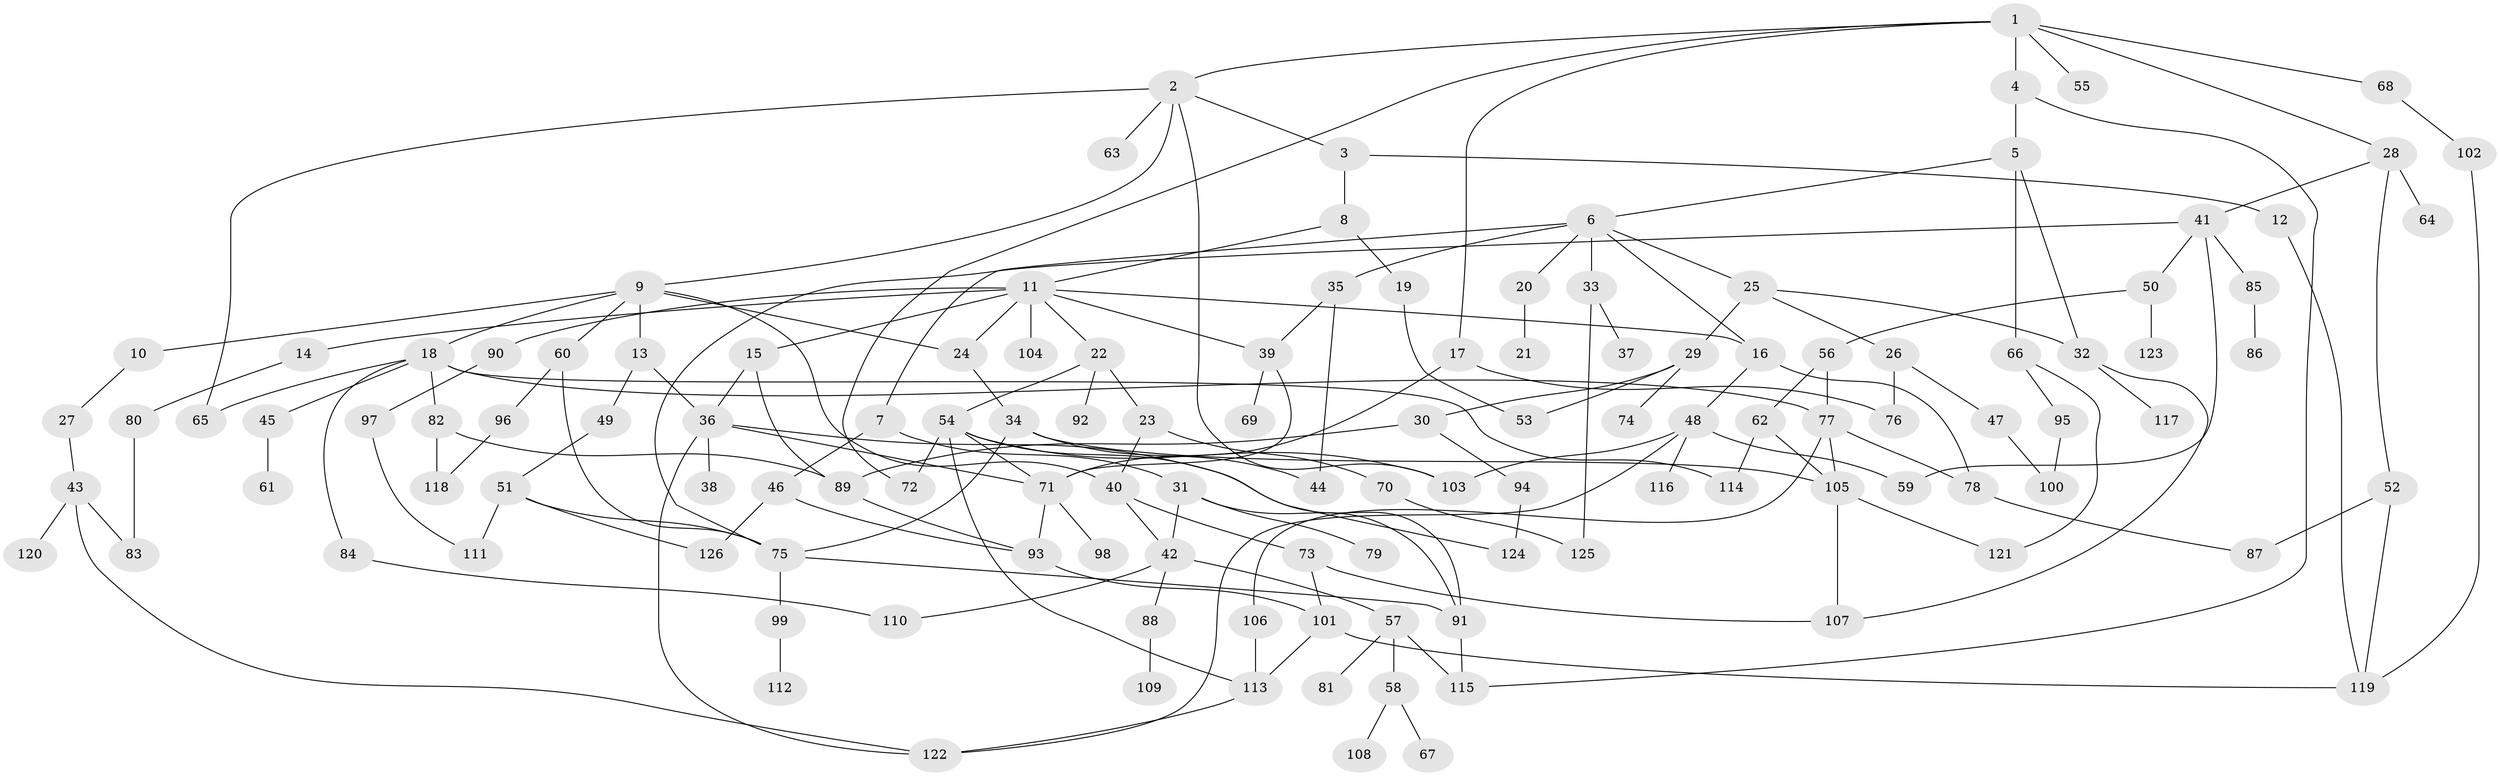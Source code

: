 // Generated by graph-tools (version 1.1) at 2025/49/03/09/25 03:49:26]
// undirected, 126 vertices, 180 edges
graph export_dot {
graph [start="1"]
  node [color=gray90,style=filled];
  1;
  2;
  3;
  4;
  5;
  6;
  7;
  8;
  9;
  10;
  11;
  12;
  13;
  14;
  15;
  16;
  17;
  18;
  19;
  20;
  21;
  22;
  23;
  24;
  25;
  26;
  27;
  28;
  29;
  30;
  31;
  32;
  33;
  34;
  35;
  36;
  37;
  38;
  39;
  40;
  41;
  42;
  43;
  44;
  45;
  46;
  47;
  48;
  49;
  50;
  51;
  52;
  53;
  54;
  55;
  56;
  57;
  58;
  59;
  60;
  61;
  62;
  63;
  64;
  65;
  66;
  67;
  68;
  69;
  70;
  71;
  72;
  73;
  74;
  75;
  76;
  77;
  78;
  79;
  80;
  81;
  82;
  83;
  84;
  85;
  86;
  87;
  88;
  89;
  90;
  91;
  92;
  93;
  94;
  95;
  96;
  97;
  98;
  99;
  100;
  101;
  102;
  103;
  104;
  105;
  106;
  107;
  108;
  109;
  110;
  111;
  112;
  113;
  114;
  115;
  116;
  117;
  118;
  119;
  120;
  121;
  122;
  123;
  124;
  125;
  126;
  1 -- 2;
  1 -- 4;
  1 -- 17;
  1 -- 28;
  1 -- 55;
  1 -- 68;
  1 -- 72;
  2 -- 3;
  2 -- 9;
  2 -- 63;
  2 -- 65;
  2 -- 103;
  3 -- 8;
  3 -- 12;
  4 -- 5;
  4 -- 115;
  5 -- 6;
  5 -- 66;
  5 -- 32;
  6 -- 7;
  6 -- 20;
  6 -- 25;
  6 -- 33;
  6 -- 35;
  6 -- 16;
  7 -- 31;
  7 -- 46;
  8 -- 11;
  8 -- 19;
  9 -- 10;
  9 -- 13;
  9 -- 18;
  9 -- 40;
  9 -- 60;
  9 -- 24;
  10 -- 27;
  11 -- 14;
  11 -- 15;
  11 -- 16;
  11 -- 22;
  11 -- 24;
  11 -- 39;
  11 -- 90;
  11 -- 104;
  12 -- 119;
  13 -- 49;
  13 -- 36;
  14 -- 80;
  15 -- 36;
  15 -- 89;
  16 -- 48;
  16 -- 78;
  17 -- 71;
  17 -- 76;
  18 -- 45;
  18 -- 65;
  18 -- 82;
  18 -- 84;
  18 -- 114;
  18 -- 77;
  19 -- 53;
  20 -- 21;
  22 -- 23;
  22 -- 54;
  22 -- 92;
  23 -- 70;
  23 -- 40;
  24 -- 34;
  25 -- 26;
  25 -- 29;
  25 -- 32;
  26 -- 47;
  26 -- 76;
  27 -- 43;
  28 -- 41;
  28 -- 52;
  28 -- 64;
  29 -- 30;
  29 -- 53;
  29 -- 74;
  30 -- 94;
  30 -- 89;
  31 -- 79;
  31 -- 42;
  31 -- 91;
  32 -- 117;
  32 -- 107;
  33 -- 37;
  33 -- 125;
  34 -- 44;
  34 -- 105;
  34 -- 75;
  35 -- 44;
  35 -- 39;
  36 -- 38;
  36 -- 71;
  36 -- 124;
  36 -- 122;
  39 -- 69;
  39 -- 71;
  40 -- 42;
  40 -- 73;
  41 -- 50;
  41 -- 59;
  41 -- 75;
  41 -- 85;
  42 -- 57;
  42 -- 88;
  42 -- 110;
  43 -- 83;
  43 -- 120;
  43 -- 122;
  45 -- 61;
  46 -- 126;
  46 -- 93;
  47 -- 100;
  48 -- 103;
  48 -- 116;
  48 -- 59;
  48 -- 122;
  49 -- 51;
  50 -- 56;
  50 -- 123;
  51 -- 111;
  51 -- 75;
  51 -- 126;
  52 -- 87;
  52 -- 119;
  54 -- 72;
  54 -- 91;
  54 -- 113;
  54 -- 71;
  54 -- 103;
  56 -- 62;
  56 -- 77;
  57 -- 58;
  57 -- 81;
  57 -- 115;
  58 -- 67;
  58 -- 108;
  60 -- 96;
  60 -- 75;
  62 -- 114;
  62 -- 105;
  66 -- 95;
  66 -- 121;
  68 -- 102;
  70 -- 125;
  71 -- 98;
  71 -- 93;
  73 -- 107;
  73 -- 101;
  75 -- 91;
  75 -- 99;
  77 -- 106;
  77 -- 105;
  77 -- 78;
  78 -- 87;
  80 -- 83;
  82 -- 118;
  82 -- 89;
  84 -- 110;
  85 -- 86;
  88 -- 109;
  89 -- 93;
  90 -- 97;
  91 -- 115;
  93 -- 101;
  94 -- 124;
  95 -- 100;
  96 -- 118;
  97 -- 111;
  99 -- 112;
  101 -- 113;
  101 -- 119;
  102 -- 119;
  105 -- 107;
  105 -- 121;
  106 -- 113;
  113 -- 122;
}

